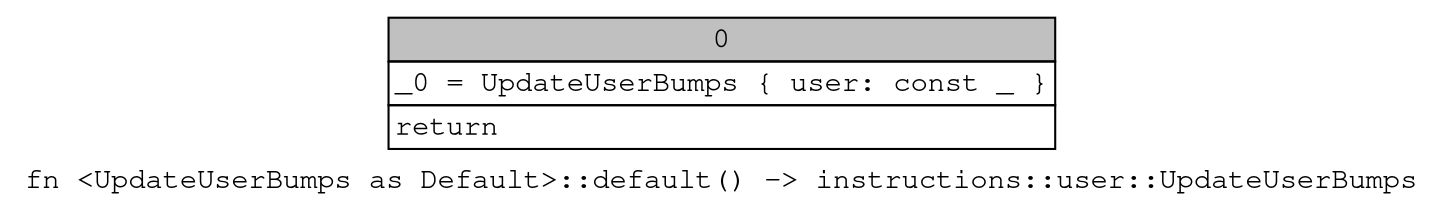 digraph Mir_0_13419 {
    graph [fontname="Courier, monospace"];
    node [fontname="Courier, monospace"];
    edge [fontname="Courier, monospace"];
    label=<fn &lt;UpdateUserBumps as Default&gt;::default() -&gt; instructions::user::UpdateUserBumps<br align="left"/>>;
    bb0__0_13419 [shape="none", label=<<table border="0" cellborder="1" cellspacing="0"><tr><td bgcolor="gray" align="center" colspan="1">0</td></tr><tr><td align="left" balign="left">_0 = UpdateUserBumps { user: const _ }<br/></td></tr><tr><td align="left">return</td></tr></table>>];
}
